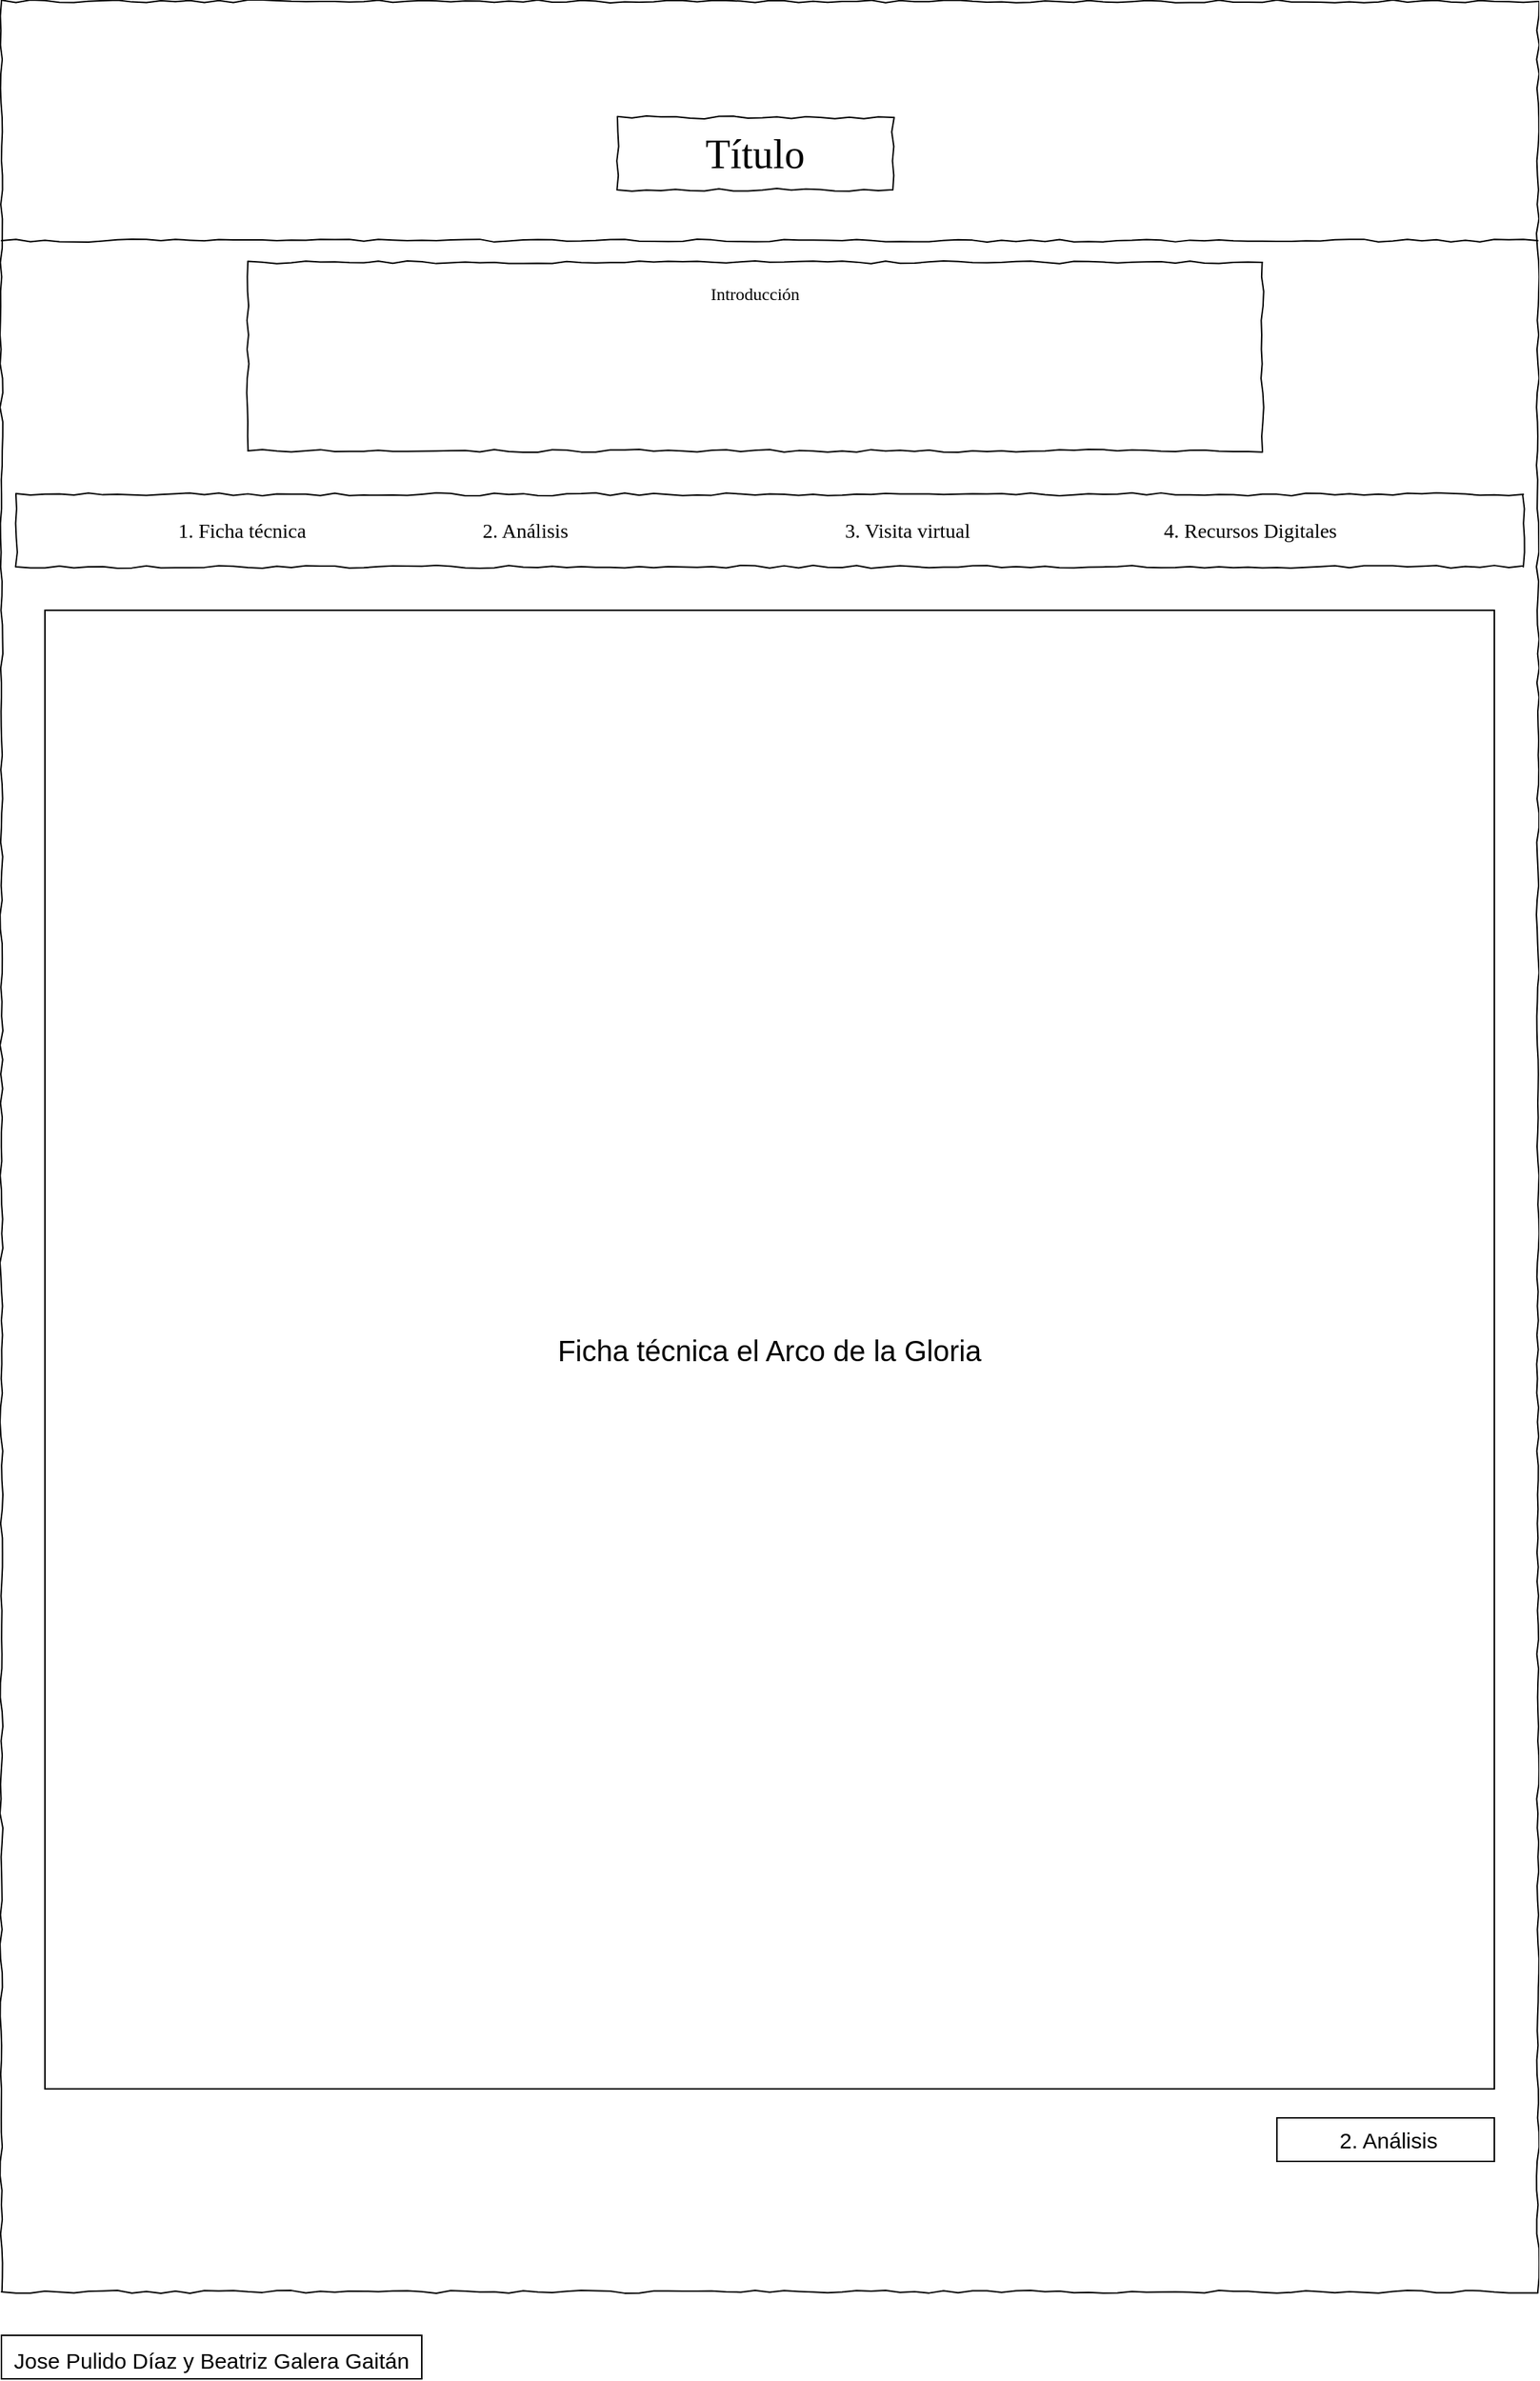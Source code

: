 <mxfile version="16.4.6" type="device" pages="2"><diagram name="Page-1" id="03018318-947c-dd8e-b7a3-06fadd420f32"><mxGraphModel dx="1422" dy="1644" grid="1" gridSize="10" guides="1" tooltips="1" connect="1" arrows="1" fold="1" page="1" pageScale="1" pageWidth="1100" pageHeight="850" background="none" math="0" shadow="0"><root><mxCell id="0"/><mxCell id="1" parent="0"/><mxCell id="677b7b8949515195-1" value="" style="whiteSpace=wrap;html=1;rounded=0;shadow=0;labelBackgroundColor=none;strokeColor=#000000;strokeWidth=1;fillColor=none;fontFamily=Verdana;fontSize=12;fontColor=#000000;align=center;comic=1;" parent="1" vertex="1"><mxGeometry x="20" y="-800" width="1060" height="1580" as="geometry"/></mxCell><mxCell id="677b7b8949515195-2" value="Título" style="whiteSpace=wrap;html=1;rounded=0;shadow=0;labelBackgroundColor=none;strokeWidth=1;fontFamily=Verdana;fontSize=28;align=center;comic=1;" parent="1" vertex="1"><mxGeometry x="445" y="-720" width="190" height="50" as="geometry"/></mxCell><mxCell id="677b7b8949515195-9" value="" style="line;strokeWidth=1;html=1;rounded=0;shadow=0;labelBackgroundColor=none;fillColor=none;fontFamily=Verdana;fontSize=14;fontColor=#000000;align=center;comic=1;" parent="1" vertex="1"><mxGeometry x="20" y="-640" width="1060" height="10" as="geometry"/></mxCell><mxCell id="677b7b8949515195-10" value="" style="whiteSpace=wrap;html=1;rounded=0;shadow=0;labelBackgroundColor=none;strokeWidth=1;fillColor=none;fontFamily=Verdana;fontSize=12;align=center;comic=1;" parent="1" vertex="1"><mxGeometry x="30" y="-460" width="1040" height="50" as="geometry"/></mxCell><mxCell id="677b7b8949515195-11" value="1. Ficha técnica" style="text;html=1;points=[];align=left;verticalAlign=top;spacingTop=-4;fontSize=14;fontFamily=Verdana" parent="1" vertex="1"><mxGeometry x="140" y="-445" width="60" height="20" as="geometry"/></mxCell><mxCell id="677b7b8949515195-12" value="2. Análisis" style="text;html=1;points=[];align=left;verticalAlign=top;spacingTop=-4;fontSize=14;fontFamily=Verdana" parent="1" vertex="1"><mxGeometry x="350" y="-445" width="60" height="20" as="geometry"/></mxCell><mxCell id="677b7b8949515195-13" value="3. Visita virtual" style="text;html=1;points=[];align=left;verticalAlign=top;spacingTop=-4;fontSize=14;fontFamily=Verdana" parent="1" vertex="1"><mxGeometry x="600" y="-445" width="60" height="20" as="geometry"/></mxCell><mxCell id="677b7b8949515195-14" value="4. Recursos Digitales" style="text;html=1;points=[];align=left;verticalAlign=top;spacingTop=-4;fontSize=14;fontFamily=Verdana" parent="1" vertex="1"><mxGeometry x="820" y="-445" width="60" height="20" as="geometry"/></mxCell><mxCell id="677b7b8949515195-15" value="&lt;div style=&quot;text-align: justify&quot;&gt;Introducción&lt;/div&gt;" style="whiteSpace=wrap;html=1;rounded=0;shadow=0;labelBackgroundColor=none;strokeWidth=1;fillColor=none;fontFamily=Verdana;fontSize=12;align=center;verticalAlign=top;spacing=10;comic=1;" parent="1" vertex="1"><mxGeometry x="190" y="-620" width="700" height="130" as="geometry"/></mxCell><mxCell id="lVJo5YTl527ImfTmaDpL-1" value="&lt;font style=&quot;font-size: 20px&quot;&gt;Ficha técnica el Arco de la Gloria&lt;/font&gt;" style="rounded=0;whiteSpace=wrap;html=1;fillColor=none;" vertex="1" parent="1"><mxGeometry x="50" y="-380" width="1000" height="1020" as="geometry"/></mxCell><mxCell id="lVJo5YTl527ImfTmaDpL-4" value="&lt;font style=&quot;font-size: 15px&quot;&gt;Jose Pulido Díaz y Beatriz Galera Gaitán&lt;/font&gt;" style="rounded=0;whiteSpace=wrap;html=1;fontSize=20;fillColor=none;" vertex="1" parent="1"><mxGeometry x="20" y="810" width="290" height="30" as="geometry"/></mxCell><mxCell id="lVJo5YTl527ImfTmaDpL-5" value="&amp;nbsp;2. Análisis" style="rounded=0;whiteSpace=wrap;html=1;fontSize=15;fillColor=none;" vertex="1" parent="1"><mxGeometry x="900" y="660" width="150" height="30" as="geometry"/></mxCell></root></mxGraphModel></diagram><diagram name="Page-2" id="n3i3emqJcJynCPAH5uXX"><mxGraphModel dx="1422" dy="1644" grid="1" gridSize="10" guides="1" tooltips="1" connect="1" arrows="1" fold="1" page="1" pageScale="1" pageWidth="1100" pageHeight="850" background="none" math="0" shadow="0"><root><mxCell id="dSd3GMvEtzLzcMw6SKa--0"/><mxCell id="dSd3GMvEtzLzcMw6SKa--1" parent="dSd3GMvEtzLzcMw6SKa--0"/><mxCell id="dSd3GMvEtzLzcMw6SKa--2" value="" style="whiteSpace=wrap;html=1;rounded=0;shadow=0;labelBackgroundColor=none;strokeColor=#000000;strokeWidth=1;fillColor=none;fontFamily=Verdana;fontSize=12;fontColor=#000000;align=center;comic=1;" vertex="1" parent="dSd3GMvEtzLzcMw6SKa--1"><mxGeometry x="20" y="-800" width="1060" height="1580" as="geometry"/></mxCell><mxCell id="dSd3GMvEtzLzcMw6SKa--3" value="Título" style="whiteSpace=wrap;html=1;rounded=0;shadow=0;labelBackgroundColor=none;strokeWidth=1;fontFamily=Verdana;fontSize=28;align=center;comic=1;" vertex="1" parent="dSd3GMvEtzLzcMw6SKa--1"><mxGeometry x="445" y="-720" width="190" height="50" as="geometry"/></mxCell><mxCell id="dSd3GMvEtzLzcMw6SKa--4" value="" style="line;strokeWidth=1;html=1;rounded=0;shadow=0;labelBackgroundColor=none;fillColor=none;fontFamily=Verdana;fontSize=14;fontColor=#000000;align=center;comic=1;" vertex="1" parent="dSd3GMvEtzLzcMw6SKa--1"><mxGeometry x="20" y="-640" width="1060" height="10" as="geometry"/></mxCell><mxCell id="dSd3GMvEtzLzcMw6SKa--5" value="" style="whiteSpace=wrap;html=1;rounded=0;shadow=0;labelBackgroundColor=none;strokeWidth=1;fillColor=none;fontFamily=Verdana;fontSize=12;align=center;comic=1;" vertex="1" parent="dSd3GMvEtzLzcMw6SKa--1"><mxGeometry x="30" y="-460" width="1040" height="50" as="geometry"/></mxCell><mxCell id="dSd3GMvEtzLzcMw6SKa--6" value="1. Ficha técnica" style="text;html=1;points=[];align=left;verticalAlign=top;spacingTop=-4;fontSize=14;fontFamily=Verdana" vertex="1" parent="dSd3GMvEtzLzcMw6SKa--1"><mxGeometry x="140" y="-445" width="60" height="20" as="geometry"/></mxCell><mxCell id="dSd3GMvEtzLzcMw6SKa--7" value="2. Análisis" style="text;html=1;points=[];align=left;verticalAlign=top;spacingTop=-4;fontSize=14;fontFamily=Verdana" vertex="1" parent="dSd3GMvEtzLzcMw6SKa--1"><mxGeometry x="350" y="-445" width="60" height="20" as="geometry"/></mxCell><mxCell id="dSd3GMvEtzLzcMw6SKa--8" value="3. Visita virtual" style="text;html=1;points=[];align=left;verticalAlign=top;spacingTop=-4;fontSize=14;fontFamily=Verdana" vertex="1" parent="dSd3GMvEtzLzcMw6SKa--1"><mxGeometry x="600" y="-445" width="60" height="20" as="geometry"/></mxCell><mxCell id="dSd3GMvEtzLzcMw6SKa--9" value="4. Recursos Digitales" style="text;html=1;points=[];align=left;verticalAlign=top;spacingTop=-4;fontSize=14;fontFamily=Verdana" vertex="1" parent="dSd3GMvEtzLzcMw6SKa--1"><mxGeometry x="820" y="-445" width="60" height="20" as="geometry"/></mxCell><mxCell id="dSd3GMvEtzLzcMw6SKa--10" value="&lt;div style=&quot;text-align: justify&quot;&gt;Introducción&lt;/div&gt;" style="whiteSpace=wrap;html=1;rounded=0;shadow=0;labelBackgroundColor=none;strokeWidth=1;fillColor=none;fontFamily=Verdana;fontSize=12;align=center;verticalAlign=top;spacing=10;comic=1;" vertex="1" parent="dSd3GMvEtzLzcMw6SKa--1"><mxGeometry x="190" y="-620" width="700" height="130" as="geometry"/></mxCell><mxCell id="dSd3GMvEtzLzcMw6SKa--11" value="&lt;font style=&quot;font-size: 20px&quot;&gt;Análisis del Arco de la Gloria&lt;/font&gt;" style="rounded=0;whiteSpace=wrap;html=1;fillColor=none;" vertex="1" parent="dSd3GMvEtzLzcMw6SKa--1"><mxGeometry x="50" y="-380" width="1000" height="1020" as="geometry"/></mxCell><mxCell id="dSd3GMvEtzLzcMw6SKa--12" value="&lt;font style=&quot;font-size: 15px&quot;&gt;Jose Pulido Díaz y Beatriz Galera Gaitán&lt;/font&gt;" style="rounded=0;whiteSpace=wrap;html=1;fontSize=20;fillColor=none;" vertex="1" parent="dSd3GMvEtzLzcMw6SKa--1"><mxGeometry x="20" y="810" width="290" height="30" as="geometry"/></mxCell><mxCell id="dSd3GMvEtzLzcMw6SKa--13" value="3. Visita virtual" style="rounded=0;whiteSpace=wrap;html=1;fontSize=15;fillColor=none;" vertex="1" parent="dSd3GMvEtzLzcMw6SKa--1"><mxGeometry x="900" y="660" width="150" height="30" as="geometry"/></mxCell></root></mxGraphModel></diagram></mxfile>